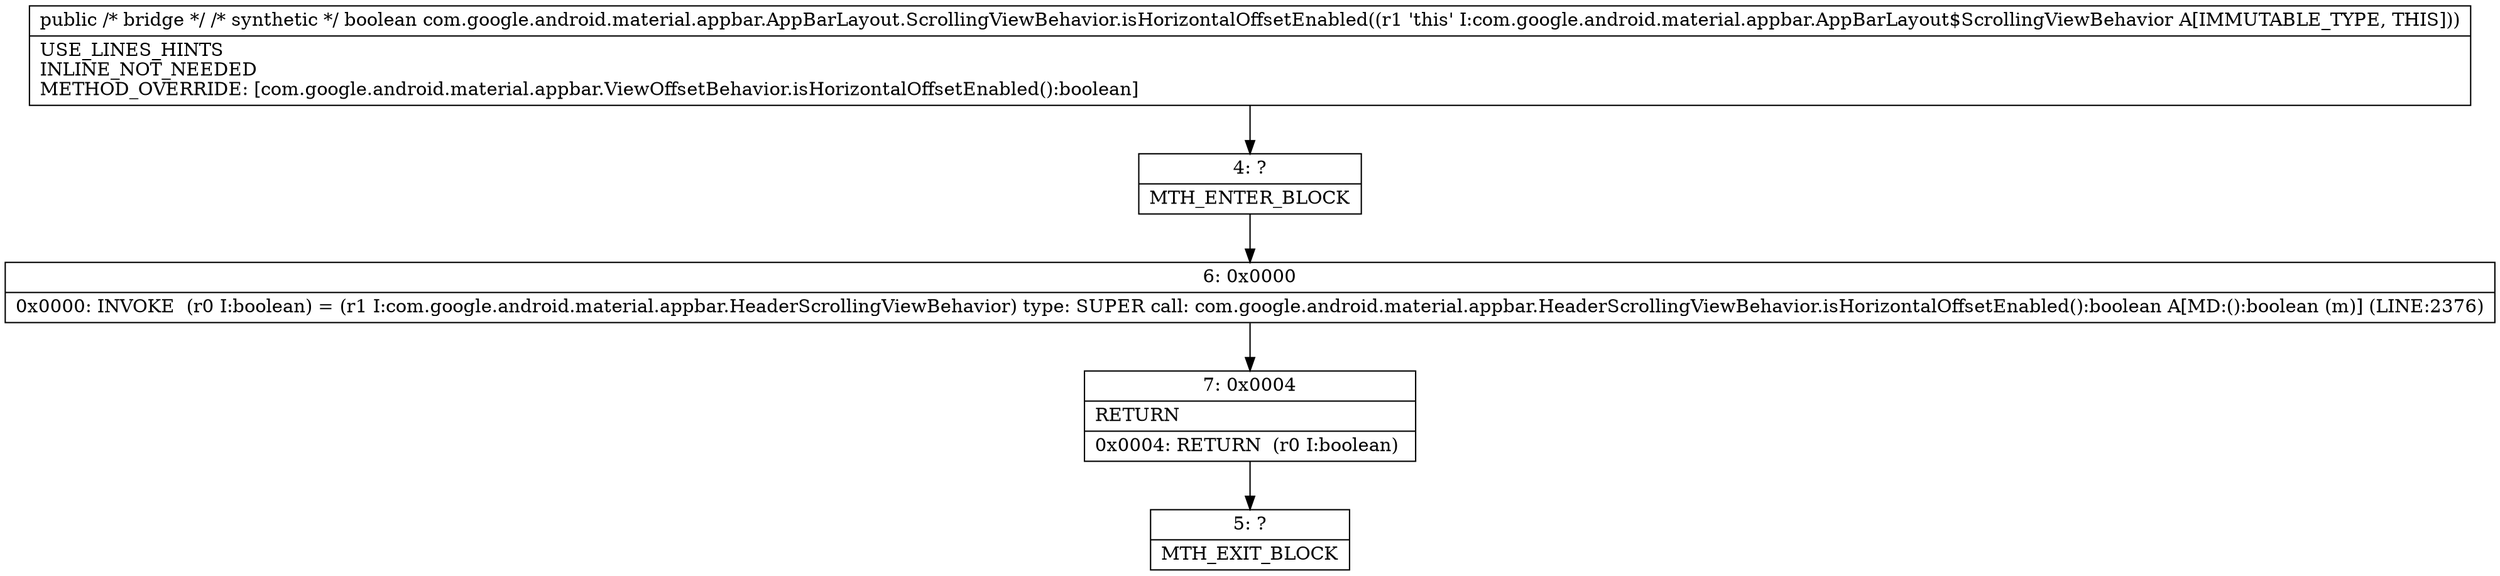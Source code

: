 digraph "CFG forcom.google.android.material.appbar.AppBarLayout.ScrollingViewBehavior.isHorizontalOffsetEnabled()Z" {
Node_4 [shape=record,label="{4\:\ ?|MTH_ENTER_BLOCK\l}"];
Node_6 [shape=record,label="{6\:\ 0x0000|0x0000: INVOKE  (r0 I:boolean) = (r1 I:com.google.android.material.appbar.HeaderScrollingViewBehavior) type: SUPER call: com.google.android.material.appbar.HeaderScrollingViewBehavior.isHorizontalOffsetEnabled():boolean A[MD:():boolean (m)] (LINE:2376)\l}"];
Node_7 [shape=record,label="{7\:\ 0x0004|RETURN\l|0x0004: RETURN  (r0 I:boolean) \l}"];
Node_5 [shape=record,label="{5\:\ ?|MTH_EXIT_BLOCK\l}"];
MethodNode[shape=record,label="{public \/* bridge *\/ \/* synthetic *\/ boolean com.google.android.material.appbar.AppBarLayout.ScrollingViewBehavior.isHorizontalOffsetEnabled((r1 'this' I:com.google.android.material.appbar.AppBarLayout$ScrollingViewBehavior A[IMMUTABLE_TYPE, THIS]))  | USE_LINES_HINTS\lINLINE_NOT_NEEDED\lMETHOD_OVERRIDE: [com.google.android.material.appbar.ViewOffsetBehavior.isHorizontalOffsetEnabled():boolean]\l}"];
MethodNode -> Node_4;Node_4 -> Node_6;
Node_6 -> Node_7;
Node_7 -> Node_5;
}

